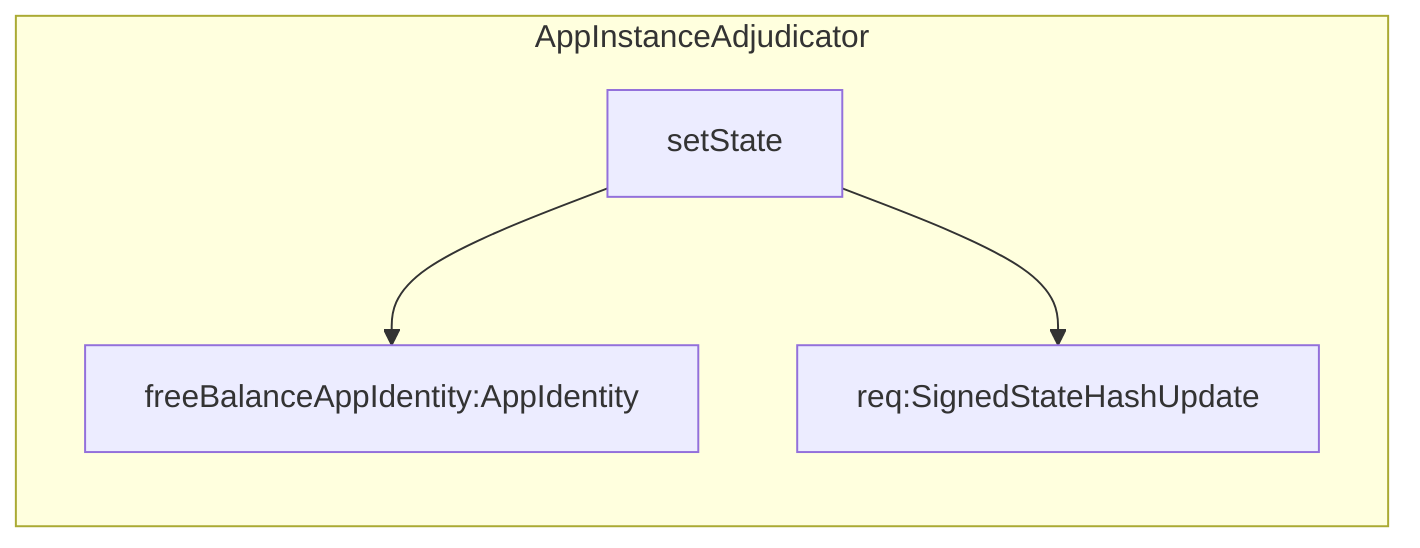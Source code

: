 graph LR
    subgraph AppInstanceAdjudicator
        setState
        setState-->freeBalanceAppIdentity:AppIdentity
        setState-->req:SignedStateHashUpdate
    end
